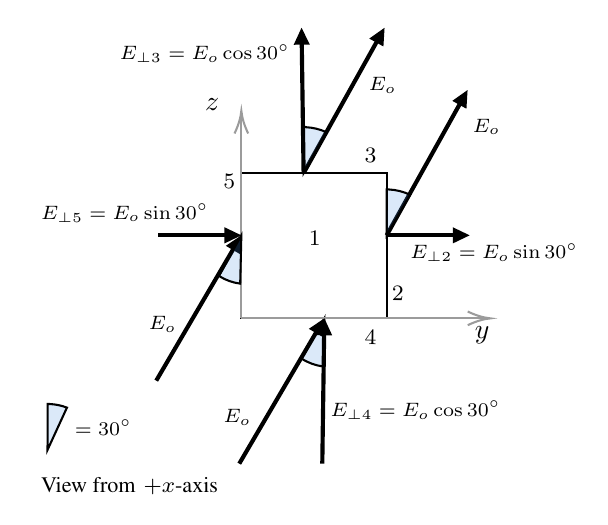 

\tikzset{every picture/.style={line width=0.75pt}} %set default line width to 0.75pt        

\begin{tikzpicture}[x=0.75pt,y=0.75pt,yscale=-1,xscale=1]
%uncomment if require: \path (0,231); %set diagram left start at 0, and has height of 231

%Shape: Pie [id:dp8757544809507802] 
\draw  [fill={rgb, 255:red, 74; green, 144; blue, 226 }  ,fill opacity=0.2 ] (138.36,163.18) .. controls (134.79,162.72) and (131.22,161.44) .. (127.97,159.37) -- (139,140) -- cycle ;
%Shape: Square [id:dp39107566339579325] 
\draw   (99,70) -- (169,70) -- (169,140) -- (99,140) -- cycle ;
%Straight Lines [id:da8710126107727538] 
\draw [line width=1.5]    (169,100) -- (206.05,33.49) ;
\draw [shift={(208,30)}, rotate = 119.12] [fill={rgb, 255:red, 0; green, 0; blue, 0 }  ][line width=0.08]  [draw opacity=0] (8.13,-3.9) -- (0,0) -- (8.13,3.9) -- cycle    ;
%Straight Lines [id:da036553228152047534] 
\draw [color={rgb, 255:red, 155; green, 155; blue, 155 }  ,draw opacity=1 ]   (99,140) -- (217,140) ;
\draw [shift={(219,140)}, rotate = 180] [color={rgb, 255:red, 155; green, 155; blue, 155 }  ,draw opacity=1 ][line width=0.75]    (10.93,-3.29) .. controls (6.95,-1.4) and (3.31,-0.3) .. (0,0) .. controls (3.31,0.3) and (6.95,1.4) .. (10.93,3.29)   ;
%Straight Lines [id:da09644851790211528] 
\draw [color={rgb, 255:red, 155; green, 155; blue, 155 }  ,draw opacity=1 ]   (99,140) -- (99,42) ;
\draw [shift={(99,40)}, rotate = 90] [color={rgb, 255:red, 155; green, 155; blue, 155 }  ,draw opacity=1 ][line width=0.75]    (10.93,-3.29) .. controls (6.95,-1.4) and (3.31,-0.3) .. (0,0) .. controls (3.31,0.3) and (6.95,1.4) .. (10.93,3.29)   ;
%Straight Lines [id:da13412680651071018] 
\draw [line width=1.5]    (98,210) -- (136.98,143.45) ;
\draw [shift={(139,140)}, rotate = 120.36] [fill={rgb, 255:red, 0; green, 0; blue, 0 }  ][line width=0.08]  [draw opacity=0] (8.13,-3.9) -- (0,0) -- (8.13,3.9) -- cycle    ;
%Straight Lines [id:da953112457460144] 
\draw [line width=1.5]    (129,70) -- (166.05,3.49) ;
\draw [shift={(168,0)}, rotate = 119.12] [fill={rgb, 255:red, 0; green, 0; blue, 0 }  ][line width=0.08]  [draw opacity=0] (8.13,-3.9) -- (0,0) -- (8.13,3.9) -- cycle    ;
%Straight Lines [id:da5946417197466725] 
\draw [line width=1.5]    (58,170) -- (96.98,103.45) ;
\draw [shift={(99,100)}, rotate = 120.36] [fill={rgb, 255:red, 0; green, 0; blue, 0 }  ][line width=0.08]  [draw opacity=0] (8.13,-3.9) -- (0,0) -- (8.13,3.9) -- cycle    ;
%Shape: Pie [id:dp9789969405881314] 
\draw  [fill={rgb, 255:red, 74; green, 144; blue, 226 }  ,fill opacity=0.2 ] (169.07,77.86) .. controls (169.42,77.87) and (169.78,77.88) .. (170.14,77.9) .. controls (173.8,78.09) and (177.23,78.99) .. (180.28,80.45) -- (169,100) -- cycle ;
%Shape: Pie [id:dp19077257181142548] 
\draw  [fill={rgb, 255:red, 74; green, 144; blue, 226 }  ,fill opacity=0.2 ] (129.07,47.86) .. controls (129.42,47.87) and (129.78,47.88) .. (130.14,47.9) .. controls (133.63,48.08) and (136.91,48.91) .. (139.85,50.25) -- (129,70) -- cycle ;
%Shape: Pie [id:dp05387708894606025] 
\draw  [fill={rgb, 255:red, 74; green, 144; blue, 226 }  ,fill opacity=0.2 ] (98.45,123.27) .. controls (94.93,122.83) and (91.42,121.59) .. (88.22,119.58) -- (99,100) -- cycle ;
%Straight Lines [id:da6287683983872696] 
\draw [line width=1.5]    (129,70) -- (128.06,4) ;
\draw [shift={(128,0)}, rotate = 89.18] [fill={rgb, 255:red, 0; green, 0; blue, 0 }  ][line width=0.08]  [draw opacity=0] (8.13,-3.9) -- (0,0) -- (8.13,3.9) -- cycle    ;
%Straight Lines [id:da34533476333963553] 
\draw [line width=1.5]    (169,100) -- (205,100) ;
\draw [shift={(209,100)}, rotate = 180] [fill={rgb, 255:red, 0; green, 0; blue, 0 }  ][line width=0.08]  [draw opacity=0] (8.13,-3.9) -- (0,0) -- (8.13,3.9) -- cycle    ;
%Straight Lines [id:da2544195324607299] 
\draw [line width=1.5]    (138,210) -- (138.94,144) ;
\draw [shift={(139,140)}, rotate = 90.82] [fill={rgb, 255:red, 0; green, 0; blue, 0 }  ][line width=0.08]  [draw opacity=0] (8.13,-3.9) -- (0,0) -- (8.13,3.9) -- cycle    ;
%Straight Lines [id:da3977375610635705] 
\draw [line width=1.5]    (59,100) -- (95,100) ;
\draw [shift={(99,100)}, rotate = 180] [fill={rgb, 255:red, 0; green, 0; blue, 0 }  ][line width=0.08]  [draw opacity=0] (8.13,-3.9) -- (0,0) -- (8.13,3.9) -- cycle    ;
%Shape: Pie [id:dp09036304979526855] 
\draw  [fill={rgb, 255:red, 74; green, 144; blue, 226 }  ,fill opacity=0.2 ] (5.68,181.23) .. controls (6.04,181.24) and (6.4,181.25) .. (6.76,181.27) .. controls (9.67,181.42) and (12.44,182.02) .. (14.98,182.99) -- (5.62,203.37) -- cycle ;

% Text Node
\draw (1,215) node [anchor=north west][inner sep=0.75pt]  [font=\footnotesize] [align=left] {{\fontfamily{ptm}\selectfont View from} $\displaystyle +x${\fontfamily{ptm}\selectfont -axis}};
% Text Node
\draw (130,96.4) node [anchor=north west][inner sep=0.75pt]  [font=\footnotesize]  {$1$};
% Text Node
\draw (88.97,69.24) node [anchor=north west][inner sep=0.75pt]  [font=\footnotesize,rotate=-0.7]  {$5$};
% Text Node
\draw (156.97,144.41) node [anchor=north west][inner sep=0.75pt]  [font=\footnotesize,rotate=-0.7]  {$4$};
% Text Node
\draw (170.17,123.24) node [anchor=north west][inner sep=0.75pt]  [font=\footnotesize,rotate=-0.7]  {$2$};
% Text Node
\draw (210,142.4) node [anchor=north west][inner sep=0.75pt]    {$y$};
% Text Node
\draw (80,32.4) node [anchor=north west][inner sep=0.75pt]    {$z$};
% Text Node
\draw (159,22.4) node [anchor=north west][inner sep=0.75pt]  [font=\scriptsize]  {$E_{o}$};
% Text Node
\draw (17.29,187.4) node [anchor=north west][inner sep=0.75pt]  [font=\scriptsize]  {$=30^{\circ }$};
% Text Node
\draw (39,6.4) node [anchor=north west][inner sep=0.75pt]  [font=\scriptsize]  {$E_{\perp 3} =E_{o}\cos 30^{\circ }$};
% Text Node
\draw (179,102.4) node [anchor=north west][inner sep=0.75pt]  [font=\scriptsize]  {$E_{\perp 2} =E_{o}\sin 30^{\circ }$};
% Text Node
\draw (140.5,178.4) node [anchor=north west][inner sep=0.75pt]  [font=\scriptsize]  {$E_{\perp 4} =E_{o}\cos 30^{\circ }$};
% Text Node
\draw (1,83.4) node [anchor=north west][inner sep=0.75pt]  [font=\scriptsize]  {$E_{\perp 5} =E_{o}\sin 30^{\circ }$};
% Text Node
\draw (209,42.4) node [anchor=north west][inner sep=0.75pt]  [font=\scriptsize]  {$E_{o}$};
% Text Node
\draw (89,182.4) node [anchor=north west][inner sep=0.75pt]  [font=\scriptsize]  {$E_{o}$};
% Text Node
\draw (53,137.4) node [anchor=north west][inner sep=0.75pt]  [font=\scriptsize]  {$E_{o}$};
% Text Node
\draw (156.97,56.41) node [anchor=north west][inner sep=0.75pt]  [font=\footnotesize,rotate=-0.7]  {$3$};


\end{tikzpicture}
